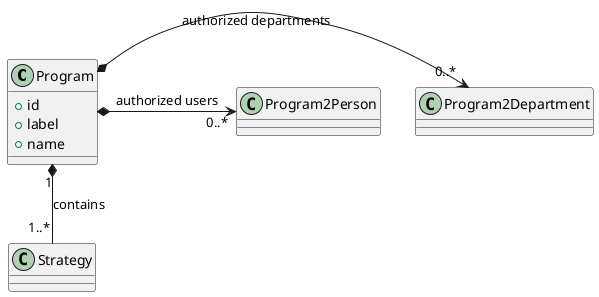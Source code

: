 @startuml

class Program {
 +id
 +label
 +name
}

Program *-right-> "0..*" Program2Department: "authorized departments"
Program *-right-> "0..*" Program2Person: "authorized users"
Program "1" *-down- "1..*" Strategy: contains


@enduml
